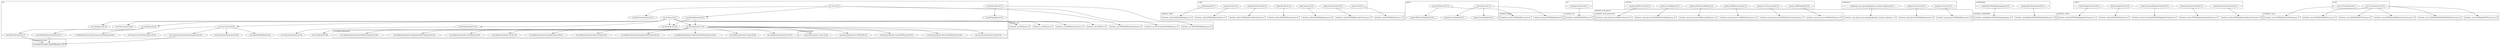 digraph {
  subgraph cluster_de_monticore_types {
    label = "de.monticore.types";
    labeljust = l;
    node[shape=cds];
    Helper_de_monticore_types_TypesHelper [label="de.monticore.types.TypesHelper.java (18)"];
  }
  subgraph cluster_coder {
    label = "coder";
    labeljust = l;
    node[shape=ellipse];
    Template_coder_Tool [label="coder.Tool.ftl (1)"];
    node[shape=ellipse];
    Template_coder_EncoderVisitor [label="coder.EncoderVisitor.ftl (1)"];
    node[shape=ellipse];
    Template_coder_Injector [label="coder.Injector.ftl (1)"];
    node[shape=ellipse];
    Template_coder_Decoder [label="coder.Decoder.ftl (1)"];
    node[shape=ellipse];
    Template_coder_DecoderVisitor [label="coder.DecoderVisitor.ftl (1)"];
    node[shape=ellipse];
    Template_coder_Encoder [label="coder.Encoder.ftl (1)"];
    node[shape=ellipse];
    Template_coder_Range [label="coder.Range.ftl (1)"];
  }
  subgraph cluster_ast {
    label = "ast";
    labeljust = l;
    subgraph cluster_ast_additionalmethods {
      label = "ast.additionalmethods";
      labeljust = l;
      node[shape=ellipse];
      Template_ast_additionalmethods_DeepEqualsWithComments [label="ast.additionalmethods.DeepEqualsWithComments.ftl (4)"];
      node[shape=ellipse];
      Template_ast_additionalmethods_EqualsWithComments [label="ast.additionalmethods.EqualsWithComments.ftl (4)"];
      node[shape=ellipse];
      Template_ast_additionalmethods_Set [label="ast.additionalmethods.Set.ftl (15)"];
      node[shape=ellipse];
      Template_ast_additionalmethods_Accept [label="ast.additionalmethods.Accept.ftl (4)"];
      node[shape=ellipse];
      Template_ast_additionalmethods_DeepCloneWithParameters [label="ast.additionalmethods.DeepCloneWithParameters.ftl (4)"];
      node[shape=ellipse];
      Template_ast_additionalmethods_DeepEqualsWithOrder [label="ast.additionalmethods.DeepEqualsWithOrder.ftl (4)"];
      node[shape=ellipse];
      Template_ast_additionalmethods_RemoveChild [label="ast.additionalmethods.RemoveChild.ftl (4)"];
      node[shape=ellipse];
      Template_ast_additionalmethods_EqualAttributes [label="ast.additionalmethods.EqualAttributes.ftl (4)"];
      node[shape=ellipse];
      Template_ast_additionalmethods_Get [label="ast.additionalmethods.Get.ftl (15)"];
      node[shape=ellipse];
      Template_ast_additionalmethods_GetChildren [label="ast.additionalmethods.GetChildren.ftl (4)"];
    }
    subgraph cluster_ast_factorymethods {
      label = "ast.factorymethods";
      labeljust = l;
      node[shape=ellipse];
      Template_ast_factorymethods_ErrorIfNull [label="ast.factorymethods.ErrorIfNull.ftl (2)"];
      node[shape=ellipse];
      Template_ast_factorymethods_Create [label="ast.factorymethods.Create.ftl (4)"];
      node[shape=ellipse];
      Template_ast_factorymethods_DoCreate [label="ast.factorymethods.DoCreate.ftl (4)"];
      node[shape=ellipse];
      Template_ast_factorymethods_DoCreateWithParams [label="ast.factorymethods.DoCreateWithParams.ftl (4)"];
      node[shape=ellipse];
      Template_ast_factorymethods_CreateWithParams [label="ast.factorymethods.CreateWithParams.ftl (4)"];
    }
    node[shape=ellipse];
    Template_ast_ErrorIfNull [label="ast.ErrorIfNull.ftl (96)"];
    node[shape=ellipse];
    Template_ast_AstImports [label="ast.AstImports.ftl (4)"];
    node[shape=ellipse];
    Template_ast_Attribute [label="ast.Attribute.ftl (19)"];
    node[shape=ellipse];
    Template_ast_BuilderAttribute [label="ast.BuilderAttribute.ftl (7)"];
    node[shape=ellipse];
    Template_ast_Class [label="ast.Class.ftl (2)"];
    node[shape=ellipse];
    Template_ast_AstNodeFactory [label="ast.AstNodeFactory.ftl (1)"];
    node[shape=ellipse];
    Template_ast_BuilderConstructorParametersDeclaration [label="ast.BuilderConstructorParametersDeclaration.ftl (4)"];
    node[shape=ellipse];
    Template_ast_ASTNodeBase [label="ast.ASTNodeBase.ftl (1)"];
    node[shape=ellipse];
    Template_ast_ClassContent [label="ast.ClassContent.ftl (4)"];
    node[shape=ellipse];
    Template_ast_AstClass [label="ast.AstClass.ftl (4)"];
    node[shape=ellipse];
    Template_ast_ParametersDeclaration [label="ast.ParametersDeclaration.ftl (4)"];
    node[shape=ellipse];
    Template_ast_AstBuilder [label="ast.AstBuilder.ftl (4)"];
    node[shape=ellipse];
    Template_ast_AstInterface [label="ast.AstInterface.ftl (1)"];
    node[shape=ellipse];
    Template_ast_EmptyMethodBody [label="ast.EmptyMethodBody.ftl (4)"];
    node[shape=ellipse];
    Template_ast_Constructor [label="ast.Constructor.ftl (8)"];
    node[shape=ellipse];
    Template_ast_ASTConstantsClass [label="ast.ASTConstantsClass.ftl (1)"];
    node[shape=ellipse];
    Template_ast_ConstructorAttributesSetter [label="ast.ConstructorAttributesSetter.ftl (4)"];
    node[shape=ellipse];
    Template_ast_AstSuperTypes [label="ast.AstSuperTypes.ftl (4)"];
    node[shape=ellipse];
    Template_ast_ConstructorParametersDeclaration [label="ast.ConstructorParametersDeclaration.ftl (4)"];
    node[shape=ellipse];
    Template_ast_AstSuperInterfaces [label="ast.AstSuperInterfaces.ftl (4)"];
    node[shape=ellipse];
    Template_ast_AstBuilderAttributeSetter [label="ast.AstBuilderAttributeSetter.ftl (7)"];
    node[shape=ellipse];
    Template_ast_ClassMethod [label="ast.ClassMethod.ftl (110)"];
  }
  subgraph cluster_parser {
    label = "parser";
    labeljust = l;
    node[shape=ellipse];
    Template_parser_MCParserMethods [label="parser.MCParserMethods.ftl (4)"];
    node[shape=ellipse];
    Template_parser_Parser [label="parser.Parser.ftl (1)"];
    node[shape=ellipse];
    Template_parser_MCParser [label="parser.MCParser.ftl (1)"];
    node[shape=ellipse];
    Template_parser_ParserHeader [label="parser.ParserHeader.ftl (1)"];
    node[shape=ellipse];
    Template_parser_LexerMember [label="parser.LexerMember.ftl (1)"];
  }
  subgraph cluster_od {
    label = "od";
    labeljust = l;
    node[shape=ellipse];
    Template_od_DiagramVisitor [label="od.DiagramVisitor.ftl (1)"];
  }
  subgraph cluster_mchtree {
    label = "mchtree";
    labeljust = l;
    node[shape=ellipse];
    Template_mchtree_HARuleNode [label="mchtree.HARuleNode.ftl (1)"];
    node[shape=ellipse];
    Template_mchtree_TreeConverter [label="mchtree.TreeConverter.ftl (1)"];
    node[shape=ellipse];
    Template_mchtree_HARuleContext [label="mchtree.HARuleContext.ftl (1)"];
    node[shape=ellipse];
    Template_mchtree_HATerminalNode [label="mchtree.HATerminalNode.ftl (1)"];
    node[shape=ellipse];
    Template_mchtree_TreeHelper [label="mchtree.TreeHelper.ftl (1)"];
    node[shape=ellipse];
    Template_mchtree_HAParseTree [label="mchtree.HAParseTree.ftl (1)"];
  }
  subgraph cluster_htmlred__symboltable {
    label = "htmlred._symboltable";
    labeljust = l;
    node[shape=note];
    File_htmlred__symboltable_HTMLRedModelLoader [label="htmlred._symboltable.HTMLRedModelLoader.java (1)"];
    node[shape=note];
    File_htmlred__symboltable_HTMLRedLanguage [label="htmlred._symboltable.HTMLRedLanguage.java (1)"];
  }
  subgraph cluster_htmlred__mch_parser {
    label = "htmlred._mch_parser";
    labeljust = l;
    subgraph cluster_htmlred__mch_parser_tree {
      label = "htmlred._mch_parser.tree";
      labeljust = l;
      node[shape=note];
      File_htmlred__mch_parser_tree_HATerminalNode [label="htmlred._mch_parser.tree.HATerminalNode.java (1)"];
      node[shape=note];
      File_htmlred__mch_parser_tree_HARuleContext [label="htmlred._mch_parser.tree.HARuleContext.java (1)"];
      node[shape=note];
      File_htmlred__mch_parser_tree_HTMLRedTreeHelper [label="htmlred._mch_parser.tree.HTMLRedTreeHelper.java (1)"];
      node[shape=note];
      File_htmlred__mch_parser_tree_HTMLRedTreeConverter [label="htmlred._mch_parser.tree.HTMLRedTreeConverter.java (1)"];
      node[shape=note];
      File_htmlred__mch_parser_tree_HARuleNode [label="htmlred._mch_parser.tree.HARuleNode.java (1)"];
      node[shape=note];
      File_htmlred__mch_parser_tree_HAParseTree [label="htmlred._mch_parser.tree.HAParseTree.java (1)"];
    }
    node[shape=note];
    File_htmlred__mch_parser_HTMLRedParser [label="htmlred._mch_parser.HTMLRedParser.java (1)"];
    node[shape=note];
    File_htmlred__mch_parser_HTMLRedActions [label="htmlred._mch_parser.HTMLRedActions.java (1)"];
    node[shape=note];
    File_htmlred__mch_parser_com_upstandinghackers_hammer_Hammer [label="htmlred._mch_parser.com_upstandinghackers_hammer_Hammer.c (1)"];
  }
  subgraph cluster_htmlred__parser {
    label = "htmlred._parser";
    labeljust = l;
    node[shape=note];
    File_htmlred__parser_HTMLRedParser [label="htmlred._parser.HTMLRedParser.java (1)"];
    node[shape=note];
    File_htmlred__parser_HTMLRedAntlr [label="htmlred._parser.HTMLRedAntlr.g4 (1)"];
  }
  subgraph cluster_htmlred__od {
    label = "htmlred._od";
    labeljust = l;
    node[shape=note];
    File_htmlred__od_HTMLRed2OD [label="htmlred._od.HTMLRed2OD.java (1)"];
  }
  subgraph cluster_htmlred__coder {
    label = "htmlred._coder";
    labeljust = l;
    node[shape=note];
    File_htmlred__coder_HTMLRedTool [label="htmlred._coder.HTMLRedTool.java (1)"];
    node[shape=note];
    File_htmlred__coder_HTMLRedRange [label="htmlred._coder.HTMLRedRange.java (1)"];
    node[shape=note];
    File_htmlred__coder_HTMLRedDecoder [label="htmlred._coder.HTMLRedDecoder.java (1)"];
    node[shape=note];
    File_htmlred__coder_HTMLRedEncoder [label="htmlred._coder.HTMLRedEncoder.java (1)"];
    node[shape=note];
    File_htmlred__coder_HTMLRedDecoderVisitor [label="htmlred._coder.HTMLRedDecoderVisitor.java (1)"];
    node[shape=note];
    File_htmlred__coder_HTMLRedEncoderVisitor [label="htmlred._coder.HTMLRedEncoderVisitor.java (1)"];
    node[shape=note];
    File_htmlred__coder_HTMLRedInjector [label="htmlred._coder.HTMLRedInjector.java (1)"];
  }
  subgraph cluster_htmlred__visitor {
    label = "htmlred._visitor";
    labeljust = l;
    node[shape=note];
    File_htmlred__visitor_HTMLRedParentAwareVisitor [label="htmlred._visitor.HTMLRedParentAwareVisitor.java (1)"];
    node[shape=note];
    File_htmlred__visitor_HTMLRedInheritanceVisitor [label="htmlred._visitor.HTMLRedInheritanceVisitor.java (1)"];
    node[shape=note];
    File_htmlred__visitor_CommonHTMLRedDelegatorVisitor [label="htmlred._visitor.CommonHTMLRedDelegatorVisitor.java (1)"];
    node[shape=note];
    File_htmlred__visitor_HTMLRedVisitor [label="htmlred._visitor.HTMLRedVisitor.java (1)"];
    node[shape=note];
    File_htmlred__visitor_HTMLRedDelegatorVisitor [label="htmlred._visitor.HTMLRedDelegatorVisitor.java (1)"];
  }
  subgraph cluster_htmlred__ast {
    label = "htmlred._ast";
    labeljust = l;
    node[shape=note];
    File_htmlred__ast_ASTI [label="htmlred._ast.ASTI.java (1)"];
    node[shape=note];
    File_htmlred__ast_ASTB [label="htmlred._ast.ASTB.java (1)"];
    node[shape=note];
    File_htmlred__ast_HTMLRedNodeFactory [label="htmlred._ast.HTMLRedNodeFactory.java (1)"];
    node[shape=note];
    File_htmlred__ast_ASTHTMLRedNode [label="htmlred._ast.ASTHTMLRedNode.java (1)"];
    node[shape=note];
    File_htmlred__ast_ASTP [label="htmlred._ast.ASTP.java (1)"];
    node[shape=note];
    File_htmlred__ast_ASTAlternatives [label="htmlred._ast.ASTAlternatives.java (1)"];
    node[shape=note];
    File_htmlred__ast_ASTConstantsHTMLRed [label="htmlred._ast.ASTConstantsHTMLRed.java (1)"];
  }
  subgraph cluster_htmlred__cocos {
    label = "htmlred._cocos";
    labeljust = l;
    node[shape=note];
    File_htmlred__cocos_HTMLRedASTPCoCo [label="htmlred._cocos.HTMLRedASTPCoCo.java (1)"];
    node[shape=note];
    File_htmlred__cocos_HTMLRedASTHTMLRedNodeCoCo [label="htmlred._cocos.HTMLRedASTHTMLRedNodeCoCo.java (1)"];
    node[shape=note];
    File_htmlred__cocos_HTMLRedASTAlternativesCoCo [label="htmlred._cocos.HTMLRedASTAlternativesCoCo.java (1)"];
    node[shape=note];
    File_htmlred__cocos_HTMLRedASTICoCo [label="htmlred._cocos.HTMLRedASTICoCo.java (1)"];
    node[shape=note];
    File_htmlred__cocos_HTMLRedASTBCoCo [label="htmlred._cocos.HTMLRedASTBCoCo.java (1)"];
    node[shape=note];
    File_htmlred__cocos_HTMLRedCoCoChecker [label="htmlred._cocos.HTMLRedCoCoChecker.java (1)"];
  }
  subgraph cluster_mchparser {
    label = "mchparser";
    labeljust = l;
    node[shape=ellipse];
    Template_mchparser_Actions [label="mchparser.Actions.ftl (1)"];
    node[shape=ellipse];
    Template_mchparser_Parser [label="mchparser.Parser.ftl (1)"];
    node[shape=ellipse];
    Template_mchparser_com_upstandinghackers_hammer_Hammer [label="mchparser.com_upstandinghackers_hammer_Hammer.ftl (1)"];
  }
  subgraph cluster_visitor {
    label = "visitor";
    labeljust = l;
    node[shape=ellipse];
    Template_visitor_DelegatorVisitor [label="visitor.DelegatorVisitor.ftl (1)"];
    node[shape=ellipse];
    Template_visitor_SimpleVisitor [label="visitor.SimpleVisitor.ftl (1)"];
    node[shape=ellipse];
    Template_visitor_InheritanceVisitor [label="visitor.InheritanceVisitor.ftl (1)"];
    node[shape=ellipse];
    Template_visitor_ParentAwareVisitor [label="visitor.ParentAwareVisitor.ftl (1)"];
    node[shape=ellipse];
    Template_visitor_CommonDelegatorVisitor [label="visitor.CommonDelegatorVisitor.ftl (1)"];
  }
  subgraph cluster_cocos {
    label = "cocos";
    labeljust = l;
    node[shape=ellipse];
    Template_cocos_CoCoChecker [label="cocos.CoCoChecker.ftl (1)"];
    node[shape=ellipse];
    Template_cocos_CoCoInterface [label="cocos.CoCoInterface.ftl (5)"];
  }
  subgraph cluster_symboltable {
    label = "symboltable";
    labeljust = l;
    node[shape=ellipse];
    Template_symboltable_ModelLoader [label="symboltable.ModelLoader.ftl (1)"];
    node[shape=ellipse];
    Template_symboltable_ModelingLanguage [label="symboltable.ModelingLanguage.ftl (1)"];
  }
  Template_coder_Tool -> File_htmlred__coder_HTMLRedTool;
  Template_coder_EncoderVisitor -> File_htmlred__coder_HTMLRedEncoderVisitor;
  Template_coder_Injector -> File_htmlred__coder_HTMLRedInjector;
  Template_coder_Decoder -> File_htmlred__coder_HTMLRedDecoder;
  Template_coder_DecoderVisitor -> File_htmlred__coder_HTMLRedDecoderVisitor;
  Template_coder_Encoder -> File_htmlred__coder_HTMLRedEncoder;
  Template_coder_Range -> File_htmlred__coder_HTMLRedRange;
  Template_ast_BuilderAttribute -> Helper_de_monticore_types_TypesHelper;
  Template_ast_Class -> File_htmlred__ast_ASTConstantsHTMLRed;
  Template_ast_Class -> Template_ast_AstNodeFactory;
  Template_ast_Class -> File_htmlred__ast_HTMLRedNodeFactory;
  Template_ast_Class -> Template_ast_ASTConstantsClass;
  Template_ast_AstNodeFactory -> Template_ast_ClassMethod;
  Template_ast_AstNodeFactory -> Template_ast_Attribute;
  Template_ast_AstClass -> Template_ast_AstImports;
  Template_ast_AstClass -> File_htmlred__ast_ASTAlternatives;
  Template_ast_AstClass -> File_htmlred__ast_ASTP;
  Template_ast_AstClass -> Template_ast_ClassMethod;
  Template_ast_AstClass -> Template_ast_AstBuilder;
  Template_ast_AstClass -> File_htmlred__ast_ASTB;
  Template_ast_AstClass -> Template_ast_Attribute;
  Template_ast_AstClass -> File_htmlred__ast_ASTI;
  Template_ast_AstClass -> Template_ast_AstSuperTypes;
  Template_ast_AstClass -> Template_ast_ClassContent;
  Template_ast_AstClass -> Template_ast_Constructor;
  Template_ast_AstBuilder -> Template_ast_AstBuilderAttributeSetter;
  Template_ast_AstBuilder -> Template_ast_BuilderConstructorParametersDeclaration;
  Template_ast_AstBuilder -> Template_ast_BuilderAttribute;
  Template_ast_AstInterface -> Template_ast_ASTNodeBase;
  Template_ast_AstInterface -> File_htmlred__ast_ASTHTMLRedNode;
  Template_ast_Constructor -> Template_ast_ConstructorAttributesSetter;
  Template_ast_Constructor -> Template_ast_EmptyMethodBody;
  Template_ast_Constructor -> Template_ast_ParametersDeclaration;
  Template_ast_Constructor -> Template_ast_ConstructorParametersDeclaration;
  Template_ast_AstSuperTypes -> Template_ast_AstSuperInterfaces;
  Template_ast_ConstructorParametersDeclaration -> Helper_de_monticore_types_TypesHelper;
  Template_ast_AstBuilderAttributeSetter -> Helper_de_monticore_types_TypesHelper;
  Template_ast_ClassMethod -> Template_ast_additionalmethods_GetChildren;
  Template_ast_ClassMethod -> Template_ast_additionalmethods_DeepEqualsWithComments;
  Template_ast_ClassMethod -> Template_ast_additionalmethods_DeepCloneWithParameters;
  Template_ast_ClassMethod -> Template_ast_additionalmethods_RemoveChild;
  Template_ast_ClassMethod -> Template_ast_additionalmethods_DeepEqualsWithOrder;
  Template_ast_ClassMethod -> Template_ast_factorymethods_ErrorIfNull;
  Template_ast_ClassMethod -> Template_ast_factorymethods_DoCreate;
  Template_ast_ClassMethod -> Template_ast_factorymethods_CreateWithParams;
  Template_ast_ClassMethod -> Template_ast_factorymethods_Create;
  Template_ast_ClassMethod -> Template_ast_ErrorIfNull;
  Template_ast_ClassMethod -> Template_ast_additionalmethods_Accept;
  Template_ast_ClassMethod -> Template_ast_additionalmethods_EqualAttributes;
  Template_ast_ClassMethod -> Template_ast_additionalmethods_Get;
  Template_ast_ClassMethod -> Template_ast_factorymethods_DoCreateWithParams;
  Template_ast_ClassMethod -> Template_ast_additionalmethods_Set;
  Template_ast_ClassMethod -> Template_ast_additionalmethods_EqualsWithComments;
  Template_parser_Parser -> Template_parser_LexerMember;
  Template_parser_Parser -> File_htmlred__parser_HTMLRedAntlr;
  Template_parser_Parser -> Template_parser_ParserHeader;
  Template_parser_MCParser -> Template_parser_MCParserMethods;
  Template_parser_MCParser -> File_htmlred__parser_HTMLRedParser;
  Template_od_DiagramVisitor -> File_htmlred__od_HTMLRed2OD;
  Template_mchtree_HARuleNode -> File_htmlred__mch_parser_tree_HARuleNode;
  Template_mchtree_TreeConverter -> File_htmlred__mch_parser_tree_HTMLRedTreeConverter;
  Template_mchtree_HARuleContext -> File_htmlred__mch_parser_tree_HARuleContext;
  Template_mchtree_HATerminalNode -> File_htmlred__mch_parser_tree_HATerminalNode;
  Template_mchtree_TreeHelper -> File_htmlred__mch_parser_tree_HTMLRedTreeHelper;
  Template_mchtree_HAParseTree -> File_htmlred__mch_parser_tree_HAParseTree;
  Template_mchparser_Actions -> File_htmlred__mch_parser_HTMLRedActions;
  Template_mchparser_Parser -> File_htmlred__mch_parser_HTMLRedParser;
  Template_mchparser_com_upstandinghackers_hammer_Hammer -> File_htmlred__mch_parser_com_upstandinghackers_hammer_Hammer;
  Template_visitor_DelegatorVisitor -> File_htmlred__visitor_HTMLRedDelegatorVisitor;
  Template_visitor_SimpleVisitor -> File_htmlred__visitor_HTMLRedVisitor;
  Template_visitor_InheritanceVisitor -> File_htmlred__visitor_HTMLRedInheritanceVisitor;
  Template_visitor_ParentAwareVisitor -> File_htmlred__visitor_HTMLRedParentAwareVisitor;
  Template_visitor_CommonDelegatorVisitor -> File_htmlred__visitor_CommonHTMLRedDelegatorVisitor;
  Template_cocos_CoCoChecker -> File_htmlred__cocos_HTMLRedCoCoChecker;
  Template_cocos_CoCoInterface -> File_htmlred__cocos_HTMLRedASTICoCo;
  Template_cocos_CoCoInterface -> File_htmlred__cocos_HTMLRedASTPCoCo;
  Template_cocos_CoCoInterface -> File_htmlred__cocos_HTMLRedASTHTMLRedNodeCoCo;
  Template_cocos_CoCoInterface -> File_htmlred__cocos_HTMLRedASTAlternativesCoCo;
  Template_cocos_CoCoInterface -> File_htmlred__cocos_HTMLRedASTBCoCo;
  Template_symboltable_ModelLoader -> File_htmlred__symboltable_HTMLRedModelLoader;
  Template_symboltable_ModelingLanguage -> File_htmlred__symboltable_HTMLRedLanguage;
}

